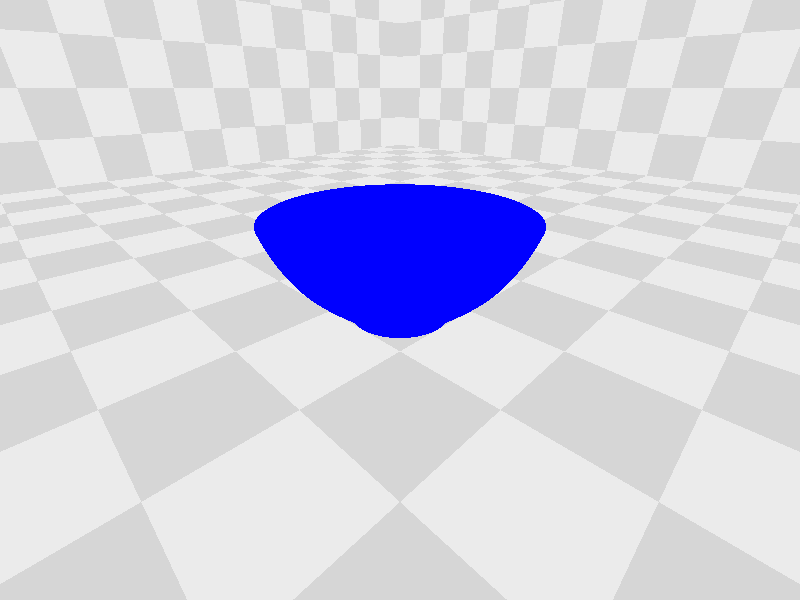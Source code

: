 #version 3.7;

#include "colors.inc"
#include "glass.inc"
#include "woods.inc"
#include "rad_def.inc"

global_settings {
  assumed_gamma 1.8
  max_trace_level 50
  radiosity {
    Rad_Settings(Radiosity_IndoorLQ, no, no )
  }
}

// camera
camera {
  location <-20, 20, -20>
  look_at <0, 5, 0>
  // location <310, 140, 550>
  // look_at <450, 100, 550>
  right x*image_width/image_height
  up y
  angle 90
}

// light
light_source {
    <0,280,0> color rgb<0.9,0.9,0.8>*0.6
}

light_source {
    <0,1,0> color rgb<0.9,0.9,0.8>*0.6
}

plane {
    x, 100 
    pigment { checker rgb<0.8,0.8,0.8>, rgb<0.9,0.9,0.9> scale 10}    
}
plane {
    z, 100 
    pigment { checker rgb<0.8,0.8,0.8>, rgb<0.9,0.9,0.9> scale 10}    
}
plane {
    y, 0 
    pigment { checker rgb<0.8,0.8,0.8>, rgb<0.9,0.9,0.9> scale 10}    
}

// bol
sor {
    5,
    <2, 0>
    <2,2>
    <4,4>
    <5,6>
    <5.5,9>
    pigment { 
        color Blue
    }
    scale 2
}
